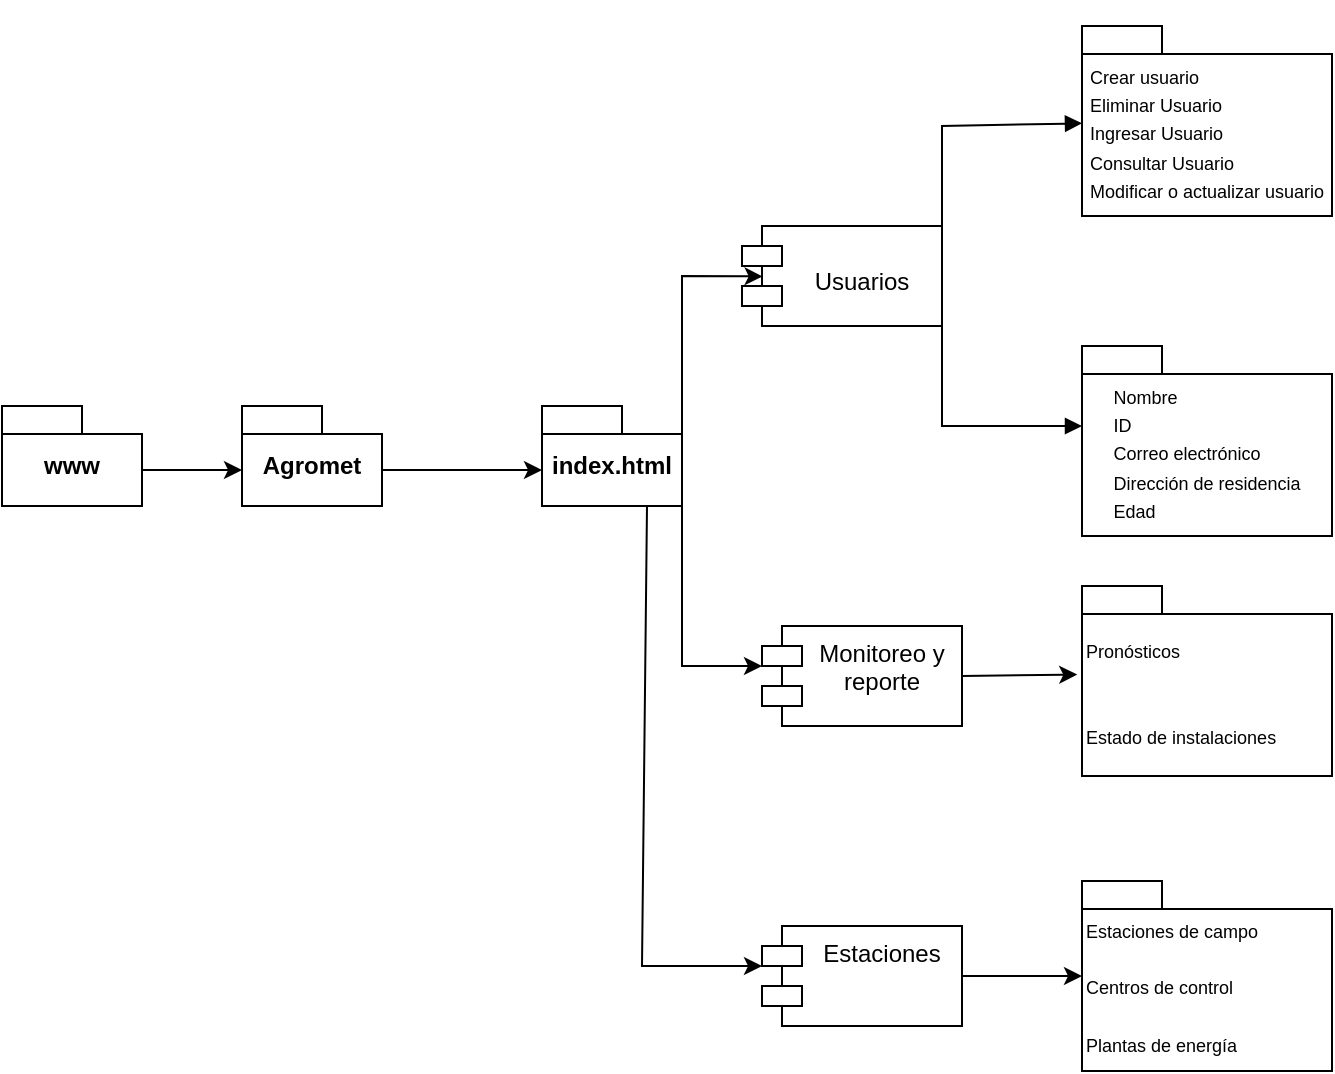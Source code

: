 <mxfile version="25.0.3">
  <diagram name="Página-1" id="SjRx2gIhFVyrg_6NOYMC">
    <mxGraphModel dx="755" dy="411" grid="1" gridSize="10" guides="1" tooltips="1" connect="1" arrows="1" fold="1" page="1" pageScale="1" pageWidth="3300" pageHeight="4681" math="0" shadow="0">
      <root>
        <mxCell id="0" />
        <mxCell id="1" parent="0" />
        <mxCell id="Sc-j7oW3PpW0pN9czWrp-31" value="www" style="shape=folder;fontStyle=1;spacingTop=10;tabWidth=40;tabHeight=14;tabPosition=left;html=1;whiteSpace=wrap;" vertex="1" parent="1">
          <mxGeometry x="60" y="440" width="70" height="50" as="geometry" />
        </mxCell>
        <mxCell id="Sc-j7oW3PpW0pN9czWrp-32" value="Agromet" style="shape=folder;fontStyle=1;spacingTop=10;tabWidth=40;tabHeight=14;tabPosition=left;html=1;whiteSpace=wrap;" vertex="1" parent="1">
          <mxGeometry x="180" y="440" width="70" height="50" as="geometry" />
        </mxCell>
        <mxCell id="Sc-j7oW3PpW0pN9czWrp-33" value="" style="endArrow=classic;html=1;rounded=0;entryX=0;entryY=0;entryDx=0;entryDy=32;entryPerimeter=0;exitX=0;exitY=0;exitDx=70;exitDy=32;exitPerimeter=0;" edge="1" parent="1" source="Sc-j7oW3PpW0pN9czWrp-31" target="Sc-j7oW3PpW0pN9czWrp-32">
          <mxGeometry width="50" height="50" relative="1" as="geometry">
            <mxPoint x="130" y="330" as="sourcePoint" />
            <mxPoint x="180" y="280" as="targetPoint" />
          </mxGeometry>
        </mxCell>
        <mxCell id="Sc-j7oW3PpW0pN9czWrp-34" value="" style="endArrow=classic;html=1;rounded=0;entryX=0;entryY=0;entryDx=0;entryDy=32;entryPerimeter=0;exitX=0;exitY=0;exitDx=70;exitDy=32;exitPerimeter=0;" edge="1" parent="1" source="Sc-j7oW3PpW0pN9czWrp-32" target="Sc-j7oW3PpW0pN9czWrp-35">
          <mxGeometry width="50" height="50" relative="1" as="geometry">
            <mxPoint x="260" y="320" as="sourcePoint" />
            <mxPoint x="310" y="320" as="targetPoint" />
          </mxGeometry>
        </mxCell>
        <mxCell id="Sc-j7oW3PpW0pN9czWrp-35" value="index.html" style="shape=folder;fontStyle=1;spacingTop=10;tabWidth=40;tabHeight=14;tabPosition=left;html=1;whiteSpace=wrap;" vertex="1" parent="1">
          <mxGeometry x="330" y="440" width="70" height="50" as="geometry" />
        </mxCell>
        <mxCell id="Sc-j7oW3PpW0pN9czWrp-36" value="" style="endArrow=classic;html=1;rounded=0;exitX=0;exitY=0;exitDx=70;exitDy=14;exitPerimeter=0;entryX=0.103;entryY=0.504;entryDx=0;entryDy=0;entryPerimeter=0;" edge="1" parent="1" source="Sc-j7oW3PpW0pN9czWrp-35" target="Sc-j7oW3PpW0pN9czWrp-37">
          <mxGeometry width="50" height="50" relative="1" as="geometry">
            <mxPoint x="400" y="300" as="sourcePoint" />
            <mxPoint x="430" y="150" as="targetPoint" />
            <Array as="points">
              <mxPoint x="400" y="375" />
            </Array>
          </mxGeometry>
        </mxCell>
        <mxCell id="Sc-j7oW3PpW0pN9czWrp-37" value="&lt;div&gt;&lt;span style=&quot;background-color: initial;&quot;&gt;&lt;br&gt;&lt;/span&gt;&lt;/div&gt;&lt;div&gt;&lt;span style=&quot;background-color: initial;&quot;&gt;Usuarios&lt;/span&gt;&lt;/div&gt;" style="shape=module;align=left;spacingLeft=20;align=center;verticalAlign=top;whiteSpace=wrap;html=1;" vertex="1" parent="1">
          <mxGeometry x="430" y="350" width="100" height="50" as="geometry" />
        </mxCell>
        <mxCell id="Sc-j7oW3PpW0pN9czWrp-41" value="" style="html=1;verticalAlign=bottom;endArrow=block;curved=0;rounded=0;exitX=1;exitY=0;exitDx=0;exitDy=0;" edge="1" parent="1" source="Sc-j7oW3PpW0pN9czWrp-37" target="Sc-j7oW3PpW0pN9czWrp-42">
          <mxGeometry width="80" relative="1" as="geometry">
            <mxPoint x="560" y="270" as="sourcePoint" />
            <mxPoint x="640" y="270" as="targetPoint" />
            <Array as="points">
              <mxPoint x="530" y="300" />
            </Array>
          </mxGeometry>
        </mxCell>
        <mxCell id="Sc-j7oW3PpW0pN9czWrp-42" value="&lt;div style=&quot;text-align: left;&quot;&gt;&lt;span style=&quot;font-size: 9px; font-weight: normal; background-color: initial;&quot;&gt;&lt;br&gt;&lt;/span&gt;&lt;/div&gt;&lt;div style=&quot;text-align: left;&quot;&gt;&lt;span style=&quot;font-size: 9px; font-weight: normal; background-color: initial;&quot;&gt;&lt;br&gt;&lt;/span&gt;&lt;/div&gt;&lt;div style=&quot;text-align: left;&quot;&gt;&lt;span style=&quot;font-size: 9px; font-weight: normal; background-color: initial;&quot;&gt;Crear usuario&lt;/span&gt;&lt;/div&gt;&lt;div style=&quot;text-align: left;&quot;&gt;&lt;span style=&quot;font-weight: normal;&quot;&gt;&lt;font style=&quot;font-size: 9px;&quot;&gt;Eliminar Usuario&lt;/font&gt;&lt;/span&gt;&lt;/div&gt;&lt;div style=&quot;text-align: left;&quot;&gt;&lt;span style=&quot;font-weight: normal;&quot;&gt;&lt;font style=&quot;font-size: 9px;&quot;&gt;Ingresar Usuario&lt;/font&gt;&lt;/span&gt;&lt;/div&gt;&lt;div style=&quot;text-align: left;&quot;&gt;&lt;span style=&quot;font-weight: normal;&quot;&gt;&lt;font style=&quot;font-size: 9px;&quot;&gt;Consultar Usuario&lt;/font&gt;&lt;/span&gt;&lt;/div&gt;&lt;div style=&quot;text-align: left;&quot;&gt;&lt;span style=&quot;font-weight: normal;&quot;&gt;&lt;font style=&quot;font-size: 9px;&quot;&gt;Modificar o actualizar usuario&lt;/font&gt;&lt;/span&gt;&lt;/div&gt;&lt;div style=&quot;text-align: left;&quot;&gt;&lt;span style=&quot;font-weight: normal;&quot;&gt;&lt;font style=&quot;font-size: 9px;&quot;&gt;&lt;br&gt;&lt;/font&gt;&lt;/span&gt;&lt;/div&gt;&lt;div style=&quot;text-align: left;&quot;&gt;&lt;span style=&quot;font-weight: normal;&quot;&gt;&lt;br&gt;&lt;/span&gt;&lt;/div&gt;" style="shape=folder;fontStyle=1;spacingTop=10;tabWidth=40;tabHeight=14;tabPosition=left;html=1;whiteSpace=wrap;" vertex="1" parent="1">
          <mxGeometry x="600" y="250" width="125" height="95" as="geometry" />
        </mxCell>
        <mxCell id="Sc-j7oW3PpW0pN9czWrp-43" value="" style="html=1;verticalAlign=bottom;endArrow=block;curved=0;rounded=0;exitX=1;exitY=1;exitDx=0;exitDy=0;" edge="1" parent="1" source="Sc-j7oW3PpW0pN9czWrp-37">
          <mxGeometry width="80" relative="1" as="geometry">
            <mxPoint x="540" y="481" as="sourcePoint" />
            <mxPoint x="600" y="450" as="targetPoint" />
            <Array as="points">
              <mxPoint x="530" y="450" />
            </Array>
          </mxGeometry>
        </mxCell>
        <mxCell id="Sc-j7oW3PpW0pN9czWrp-44" value="&lt;div style=&quot;text-align: left;&quot;&gt;&lt;span style=&quot;font-weight: normal; background-color: initial;&quot;&gt;&lt;font style=&quot;font-size: 9px;&quot;&gt;&lt;br&gt;&lt;/font&gt;&lt;/span&gt;&lt;/div&gt;&lt;div style=&quot;text-align: left;&quot;&gt;&lt;span style=&quot;font-weight: normal; background-color: initial;&quot;&gt;&lt;font style=&quot;font-size: 9px;&quot;&gt;&lt;br&gt;&lt;/font&gt;&lt;/span&gt;&lt;/div&gt;&lt;div style=&quot;text-align: left;&quot;&gt;&lt;font style=&quot;font-size: 9px;&quot;&gt;&lt;span style=&quot;font-weight: 400;&quot;&gt;Nombre&lt;/span&gt;&lt;/font&gt;&lt;/div&gt;&lt;div style=&quot;text-align: left;&quot;&gt;&lt;font style=&quot;font-size: 9px;&quot;&gt;&lt;span style=&quot;font-weight: 400;&quot;&gt;ID&lt;/span&gt;&lt;/font&gt;&lt;/div&gt;&lt;div style=&quot;text-align: left;&quot;&gt;&lt;font style=&quot;font-size: 9px;&quot;&gt;&lt;span style=&quot;font-weight: 400;&quot;&gt;Correo electrónico&lt;/span&gt;&lt;/font&gt;&lt;/div&gt;&lt;div style=&quot;text-align: left;&quot;&gt;&lt;font style=&quot;font-size: 9px;&quot;&gt;&lt;span style=&quot;font-weight: 400;&quot;&gt;Dirección de residencia&lt;/span&gt;&lt;/font&gt;&lt;/div&gt;&lt;div style=&quot;text-align: left;&quot;&gt;&lt;font style=&quot;font-size: 9px;&quot;&gt;&lt;span style=&quot;font-weight: 400;&quot;&gt;Edad&lt;/span&gt;&lt;/font&gt;&lt;/div&gt;&lt;div style=&quot;text-align: left;&quot;&gt;&lt;span style=&quot;font-weight: normal;&quot;&gt;&lt;font style=&quot;font-size: 9px;&quot;&gt;&lt;br&gt;&lt;/font&gt;&lt;/span&gt;&lt;/div&gt;&lt;div style=&quot;text-align: left;&quot;&gt;&lt;span style=&quot;font-weight: normal;&quot;&gt;&lt;br&gt;&lt;/span&gt;&lt;/div&gt;" style="shape=folder;fontStyle=1;spacingTop=10;tabWidth=40;tabHeight=14;tabPosition=left;html=1;whiteSpace=wrap;" vertex="1" parent="1">
          <mxGeometry x="600" y="410" width="125" height="95" as="geometry" />
        </mxCell>
        <mxCell id="Sc-j7oW3PpW0pN9czWrp-45" value="" style="endArrow=classic;html=1;rounded=0;exitX=0;exitY=0;exitDx=70;exitDy=50;exitPerimeter=0;" edge="1" parent="1" source="Sc-j7oW3PpW0pN9czWrp-35">
          <mxGeometry width="50" height="50" relative="1" as="geometry">
            <mxPoint x="410" y="555" as="sourcePoint" />
            <mxPoint x="440" y="570" as="targetPoint" />
            <Array as="points">
              <mxPoint x="400" y="570" />
            </Array>
          </mxGeometry>
        </mxCell>
        <mxCell id="Sc-j7oW3PpW0pN9czWrp-46" value="Monitoreo y reporte" style="shape=module;align=left;spacingLeft=20;align=center;verticalAlign=top;whiteSpace=wrap;html=1;" vertex="1" parent="1">
          <mxGeometry x="440" y="550" width="100" height="50" as="geometry" />
        </mxCell>
        <mxCell id="Sc-j7oW3PpW0pN9czWrp-47" value="&lt;div style=&quot;&quot;&gt;&lt;span style=&quot;font-weight: normal;&quot;&gt;&lt;font style=&quot;font-size: 9px;&quot;&gt;&lt;br&gt;&lt;/font&gt;&lt;/span&gt;&lt;/div&gt;&lt;div style=&quot;&quot;&gt;&lt;span style=&quot;font-weight: normal;&quot;&gt;&lt;font style=&quot;font-size: 9px;&quot;&gt;&lt;br&gt;&lt;/font&gt;&lt;/span&gt;&lt;/div&gt;&lt;div style=&quot;&quot;&gt;&lt;span style=&quot;font-weight: normal;&quot;&gt;&lt;font style=&quot;font-size: 9px;&quot;&gt;Pronósticos&lt;/font&gt;&lt;/span&gt;&lt;/div&gt;&lt;div style=&quot;&quot;&gt;&lt;span style=&quot;font-weight: normal;&quot;&gt;&lt;font style=&quot;font-size: 9px;&quot;&gt;&lt;br&gt;&lt;/font&gt;&lt;/span&gt;&lt;/div&gt;&lt;div style=&quot;&quot;&gt;&lt;span style=&quot;font-weight: normal;&quot;&gt;&lt;font style=&quot;font-size: 9px;&quot;&gt;&lt;br&gt;&lt;/font&gt;&lt;/span&gt;&lt;/div&gt;&lt;div style=&quot;&quot;&gt;&lt;span style=&quot;font-weight: normal;&quot;&gt;&lt;font style=&quot;font-size: 9px;&quot;&gt;Estado de instalaciones&lt;/font&gt;&lt;/span&gt;&lt;/div&gt;&lt;div style=&quot;&quot;&gt;&lt;span style=&quot;font-weight: normal;&quot;&gt;&lt;br&gt;&lt;/span&gt;&lt;/div&gt;&lt;div style=&quot;&quot;&gt;&lt;span style=&quot;font-weight: normal;&quot;&gt;&lt;br&gt;&lt;/span&gt;&lt;/div&gt;" style="shape=folder;fontStyle=1;spacingTop=10;tabWidth=40;tabHeight=14;tabPosition=left;html=1;whiteSpace=wrap;align=left;" vertex="1" parent="1">
          <mxGeometry x="600" y="530" width="125" height="95" as="geometry" />
        </mxCell>
        <mxCell id="Sc-j7oW3PpW0pN9czWrp-48" value="" style="endArrow=classic;html=1;rounded=0;exitX=1;exitY=0.5;exitDx=0;exitDy=0;entryX=-0.019;entryY=0.466;entryDx=0;entryDy=0;entryPerimeter=0;" edge="1" parent="1" source="Sc-j7oW3PpW0pN9czWrp-46" target="Sc-j7oW3PpW0pN9czWrp-47">
          <mxGeometry width="50" height="50" relative="1" as="geometry">
            <mxPoint x="440" y="510" as="sourcePoint" />
            <mxPoint x="470" y="480" as="targetPoint" />
          </mxGeometry>
        </mxCell>
        <mxCell id="Sc-j7oW3PpW0pN9czWrp-49" value="" style="endArrow=classic;html=1;rounded=0;exitX=0.75;exitY=1;exitDx=0;exitDy=0;exitPerimeter=0;" edge="1" parent="1" source="Sc-j7oW3PpW0pN9czWrp-35">
          <mxGeometry width="50" height="50" relative="1" as="geometry">
            <mxPoint x="389.85" y="540.0" as="sourcePoint" />
            <mxPoint x="440" y="720" as="targetPoint" />
            <Array as="points">
              <mxPoint x="380" y="720" />
            </Array>
          </mxGeometry>
        </mxCell>
        <mxCell id="Sc-j7oW3PpW0pN9czWrp-50" value="Estaciones" style="shape=module;align=left;spacingLeft=20;align=center;verticalAlign=top;whiteSpace=wrap;html=1;" vertex="1" parent="1">
          <mxGeometry x="440" y="700" width="100" height="50" as="geometry" />
        </mxCell>
        <mxCell id="Sc-j7oW3PpW0pN9czWrp-51" value="" style="endArrow=classic;html=1;rounded=0;exitX=1;exitY=0.5;exitDx=0;exitDy=0;" edge="1" parent="1" source="Sc-j7oW3PpW0pN9czWrp-50">
          <mxGeometry width="50" height="50" relative="1" as="geometry">
            <mxPoint x="580" y="750" as="sourcePoint" />
            <mxPoint x="600" y="725" as="targetPoint" />
          </mxGeometry>
        </mxCell>
        <mxCell id="Sc-j7oW3PpW0pN9czWrp-52" value="&lt;div style=&quot;&quot;&gt;&lt;span style=&quot;font-weight: normal;&quot;&gt;&lt;font style=&quot;font-size: 9px;&quot;&gt;Estaciones de campo&lt;/font&gt;&lt;/span&gt;&lt;/div&gt;&lt;div style=&quot;&quot;&gt;&lt;span style=&quot;font-weight: normal;&quot;&gt;&lt;font style=&quot;font-size: 9px;&quot;&gt;&lt;br&gt;&lt;/font&gt;&lt;/span&gt;&lt;/div&gt;&lt;div style=&quot;&quot;&gt;&lt;span style=&quot;font-weight: normal;&quot;&gt;&lt;font style=&quot;font-size: 9px;&quot;&gt;Centros de control&lt;/font&gt;&lt;/span&gt;&lt;/div&gt;&lt;div style=&quot;&quot;&gt;&lt;span style=&quot;font-weight: normal;&quot;&gt;&lt;font style=&quot;font-size: 9px;&quot;&gt;&lt;br&gt;&lt;/font&gt;&lt;/span&gt;&lt;/div&gt;&lt;div style=&quot;&quot;&gt;&lt;span style=&quot;font-weight: normal;&quot;&gt;&lt;font style=&quot;font-size: 9px;&quot;&gt;Plantas de energía&lt;/font&gt;&lt;/span&gt;&lt;/div&gt;" style="shape=folder;fontStyle=1;spacingTop=10;tabWidth=40;tabHeight=14;tabPosition=left;html=1;whiteSpace=wrap;align=left;" vertex="1" parent="1">
          <mxGeometry x="600" y="677.5" width="125" height="95" as="geometry" />
        </mxCell>
      </root>
    </mxGraphModel>
  </diagram>
</mxfile>

